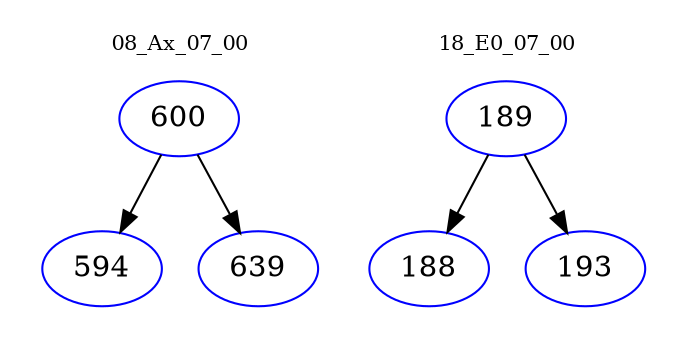digraph{
subgraph cluster_0 {
color = white
label = "08_Ax_07_00";
fontsize=10;
T0_600 [label="600", color="blue"]
T0_600 -> T0_594 [color="black"]
T0_594 [label="594", color="blue"]
T0_600 -> T0_639 [color="black"]
T0_639 [label="639", color="blue"]
}
subgraph cluster_1 {
color = white
label = "18_E0_07_00";
fontsize=10;
T1_189 [label="189", color="blue"]
T1_189 -> T1_188 [color="black"]
T1_188 [label="188", color="blue"]
T1_189 -> T1_193 [color="black"]
T1_193 [label="193", color="blue"]
}
}
